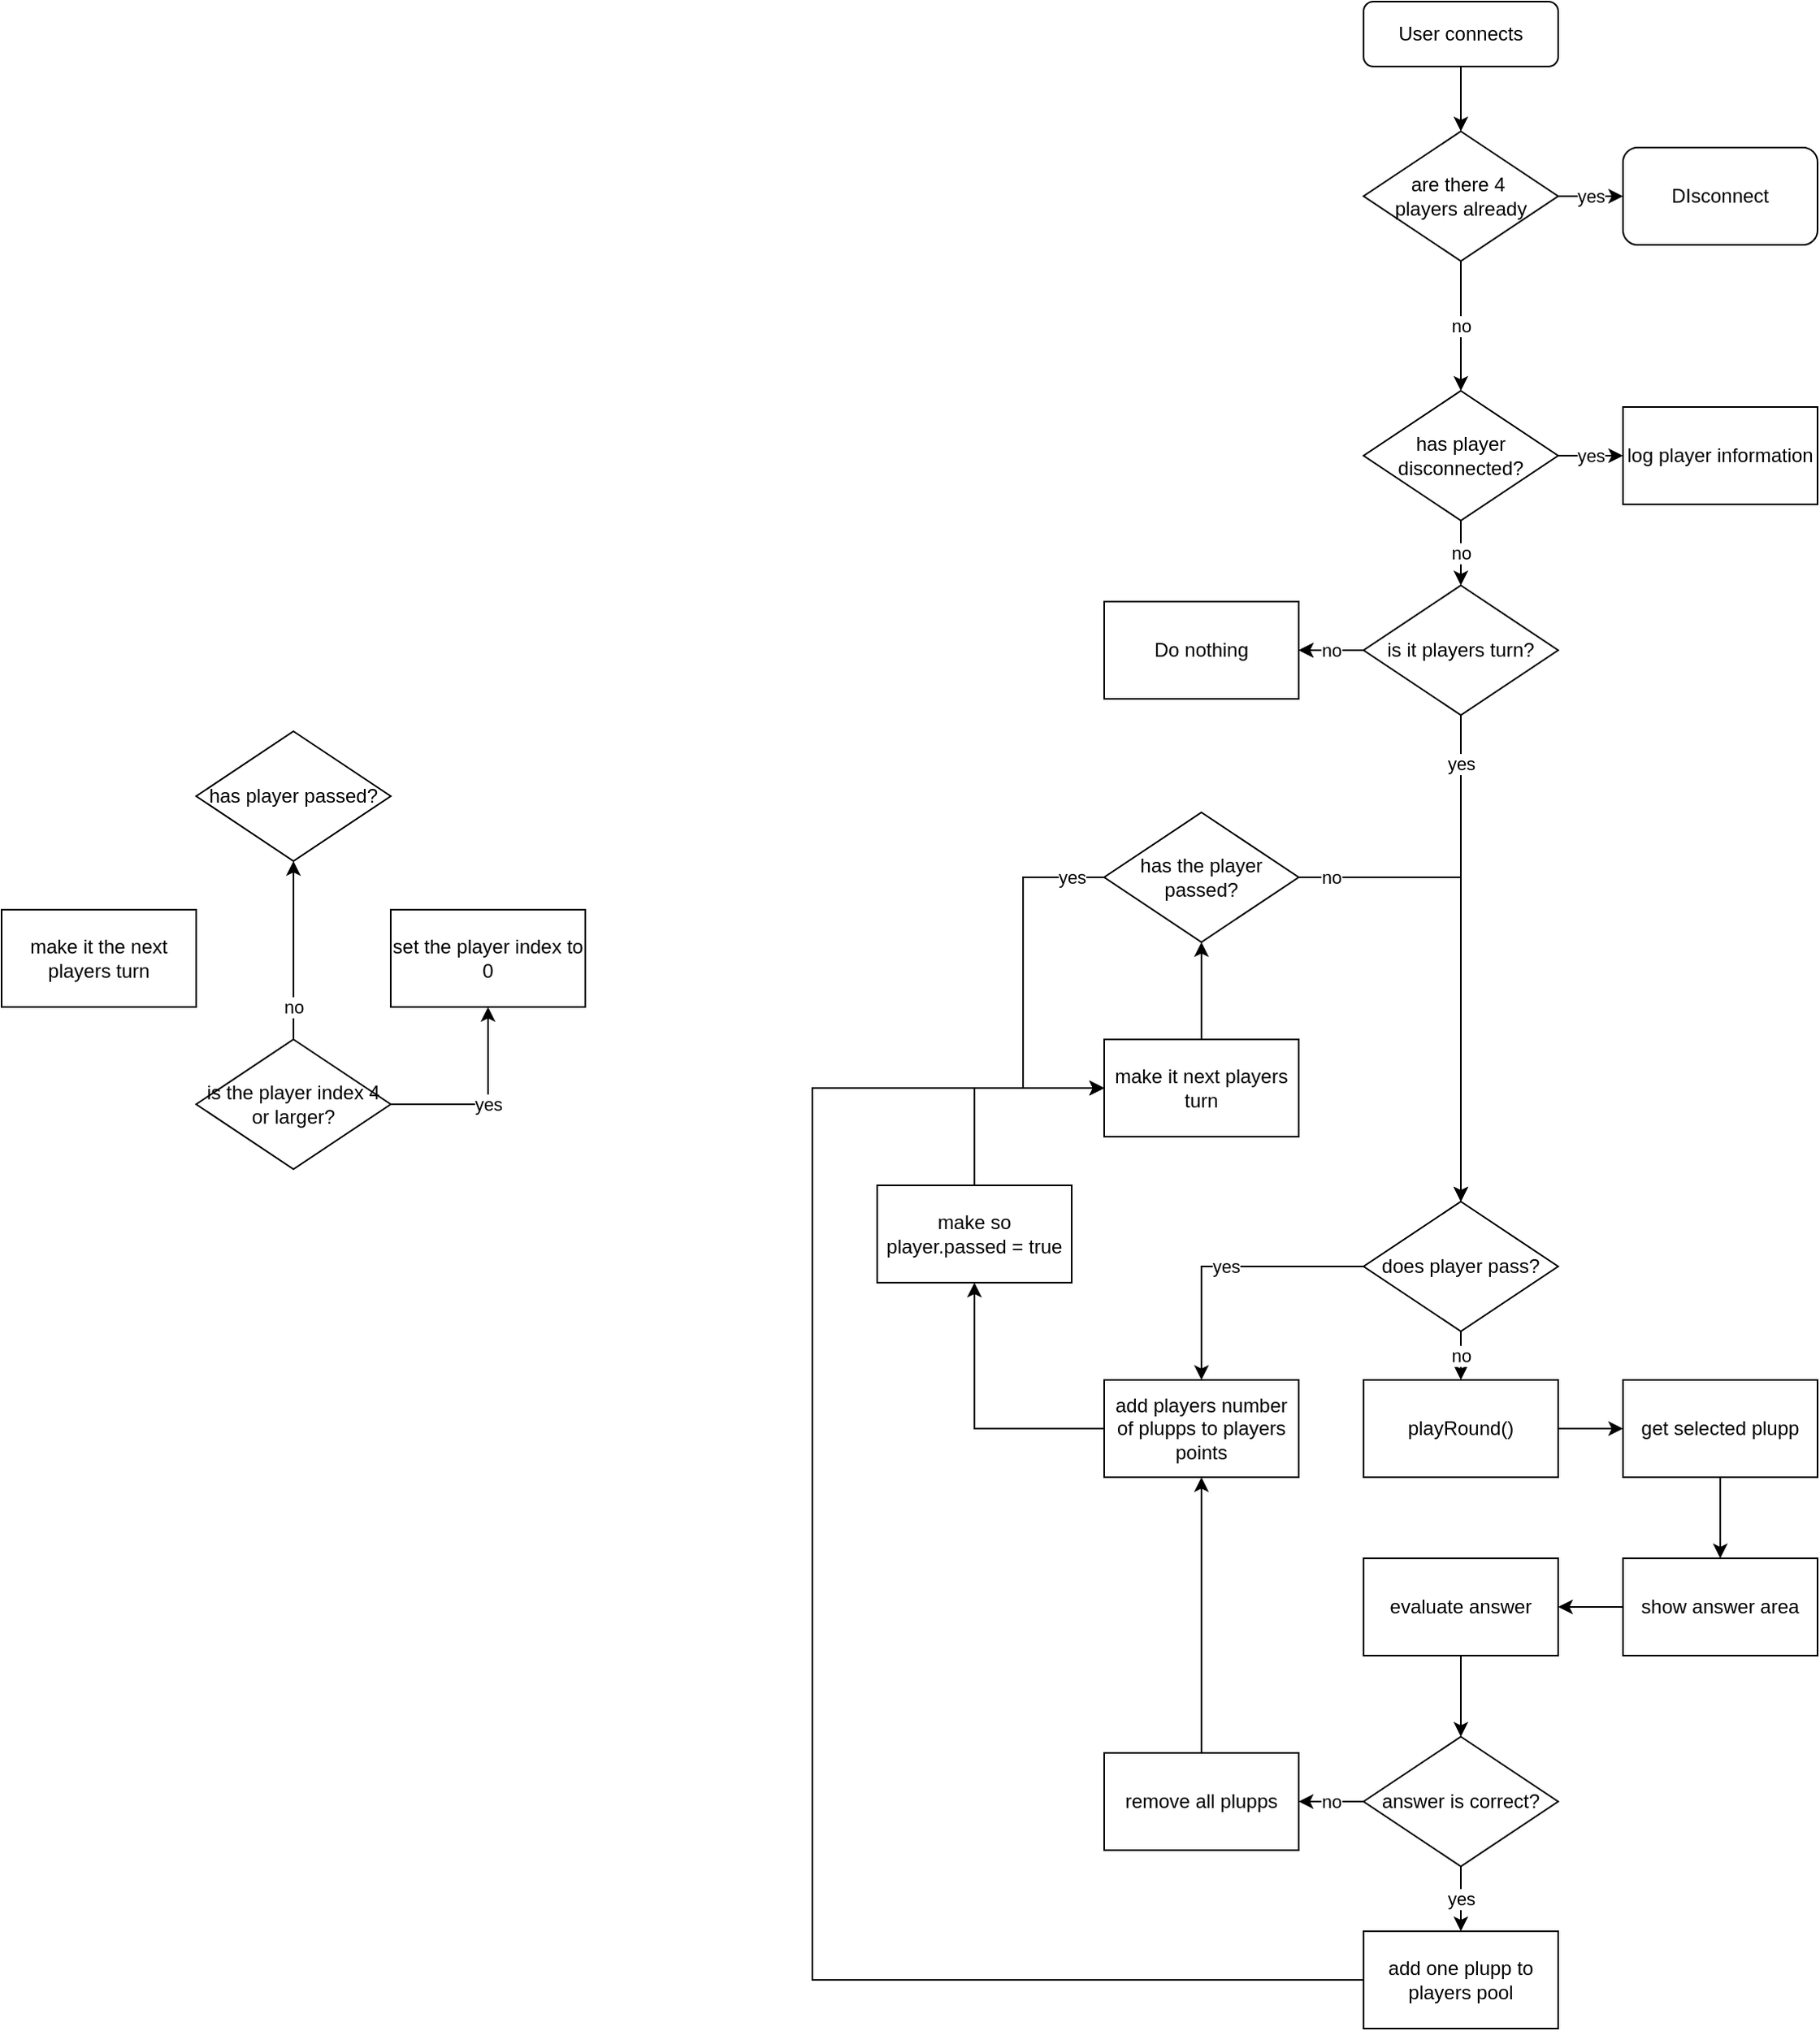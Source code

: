 <mxfile version="14.7.3" type="github">
  <diagram id="C5RBs43oDa-KdzZeNtuy" name="Page-1">
    <mxGraphModel dx="1642" dy="549" grid="1" gridSize="10" guides="1" tooltips="1" connect="1" arrows="1" fold="1" page="1" pageScale="1" pageWidth="827" pageHeight="1169" math="0" shadow="0">
      <root>
        <mxCell id="WIyWlLk6GJQsqaUBKTNV-0" />
        <mxCell id="WIyWlLk6GJQsqaUBKTNV-1" parent="WIyWlLk6GJQsqaUBKTNV-0" />
        <mxCell id="KkZ_NbrLw-nMhH_r0RWQ-1" style="edgeStyle=orthogonalEdgeStyle;rounded=0;orthogonalLoop=1;jettySize=auto;html=1;" parent="WIyWlLk6GJQsqaUBKTNV-1" source="WIyWlLk6GJQsqaUBKTNV-3" target="KkZ_NbrLw-nMhH_r0RWQ-0" edge="1">
          <mxGeometry relative="1" as="geometry" />
        </mxCell>
        <mxCell id="WIyWlLk6GJQsqaUBKTNV-3" value="User connects" style="rounded=1;whiteSpace=wrap;html=1;fontSize=12;glass=0;strokeWidth=1;shadow=0;" parent="WIyWlLk6GJQsqaUBKTNV-1" vertex="1">
          <mxGeometry x="160" y="80" width="120" height="40" as="geometry" />
        </mxCell>
        <mxCell id="KkZ_NbrLw-nMhH_r0RWQ-3" value="yes" style="edgeStyle=orthogonalEdgeStyle;rounded=0;orthogonalLoop=1;jettySize=auto;html=1;" parent="WIyWlLk6GJQsqaUBKTNV-1" source="KkZ_NbrLw-nMhH_r0RWQ-0" target="KkZ_NbrLw-nMhH_r0RWQ-2" edge="1">
          <mxGeometry relative="1" as="geometry" />
        </mxCell>
        <mxCell id="KkZ_NbrLw-nMhH_r0RWQ-8" value="no" style="edgeStyle=orthogonalEdgeStyle;rounded=0;orthogonalLoop=1;jettySize=auto;html=1;" parent="WIyWlLk6GJQsqaUBKTNV-1" source="KkZ_NbrLw-nMhH_r0RWQ-0" target="KkZ_NbrLw-nMhH_r0RWQ-4" edge="1">
          <mxGeometry relative="1" as="geometry" />
        </mxCell>
        <mxCell id="KkZ_NbrLw-nMhH_r0RWQ-0" value="are there 4&amp;nbsp;&lt;br&gt;players already" style="rhombus;whiteSpace=wrap;html=1;" parent="WIyWlLk6GJQsqaUBKTNV-1" vertex="1">
          <mxGeometry x="160" y="160" width="120" height="80" as="geometry" />
        </mxCell>
        <mxCell id="KkZ_NbrLw-nMhH_r0RWQ-2" value="DIsconnect" style="rounded=1;whiteSpace=wrap;html=1;" parent="WIyWlLk6GJQsqaUBKTNV-1" vertex="1">
          <mxGeometry x="320" y="170" width="120" height="60" as="geometry" />
        </mxCell>
        <mxCell id="KkZ_NbrLw-nMhH_r0RWQ-16" value="yes" style="edgeStyle=orthogonalEdgeStyle;rounded=0;orthogonalLoop=1;jettySize=auto;html=1;" parent="WIyWlLk6GJQsqaUBKTNV-1" source="KkZ_NbrLw-nMhH_r0RWQ-4" target="KkZ_NbrLw-nMhH_r0RWQ-5" edge="1">
          <mxGeometry relative="1" as="geometry" />
        </mxCell>
        <mxCell id="KkZ_NbrLw-nMhH_r0RWQ-17" value="no" style="edgeStyle=orthogonalEdgeStyle;rounded=0;orthogonalLoop=1;jettySize=auto;html=1;" parent="WIyWlLk6GJQsqaUBKTNV-1" source="KkZ_NbrLw-nMhH_r0RWQ-4" target="KkZ_NbrLw-nMhH_r0RWQ-9" edge="1">
          <mxGeometry relative="1" as="geometry" />
        </mxCell>
        <mxCell id="KkZ_NbrLw-nMhH_r0RWQ-4" value="has player disconnected?" style="rhombus;whiteSpace=wrap;html=1;" parent="WIyWlLk6GJQsqaUBKTNV-1" vertex="1">
          <mxGeometry x="160" y="320" width="120" height="80" as="geometry" />
        </mxCell>
        <mxCell id="KkZ_NbrLw-nMhH_r0RWQ-5" value="log player information" style="whiteSpace=wrap;html=1;" parent="WIyWlLk6GJQsqaUBKTNV-1" vertex="1">
          <mxGeometry x="320" y="330" width="120" height="60" as="geometry" />
        </mxCell>
        <mxCell id="KkZ_NbrLw-nMhH_r0RWQ-14" style="edgeStyle=orthogonalEdgeStyle;rounded=0;orthogonalLoop=1;jettySize=auto;html=1;" parent="WIyWlLk6GJQsqaUBKTNV-1" source="KkZ_NbrLw-nMhH_r0RWQ-9" target="KkZ_NbrLw-nMhH_r0RWQ-12" edge="1">
          <mxGeometry relative="1" as="geometry" />
        </mxCell>
        <mxCell id="KkZ_NbrLw-nMhH_r0RWQ-15" value="no" style="edgeStyle=orthogonalEdgeStyle;rounded=0;orthogonalLoop=1;jettySize=auto;html=1;" parent="WIyWlLk6GJQsqaUBKTNV-1" source="KkZ_NbrLw-nMhH_r0RWQ-9" target="KkZ_NbrLw-nMhH_r0RWQ-12" edge="1">
          <mxGeometry relative="1" as="geometry" />
        </mxCell>
        <mxCell id="I7_vdZbMyWwW1ImkkY6j-0" value="yes" style="edgeStyle=orthogonalEdgeStyle;rounded=0;orthogonalLoop=1;jettySize=auto;html=1;" parent="WIyWlLk6GJQsqaUBKTNV-1" source="KkZ_NbrLw-nMhH_r0RWQ-9" target="KkZ_NbrLw-nMhH_r0RWQ-42" edge="1">
          <mxGeometry x="-0.8" relative="1" as="geometry">
            <mxPoint x="220" y="610" as="targetPoint" />
            <mxPoint as="offset" />
          </mxGeometry>
        </mxCell>
        <mxCell id="KkZ_NbrLw-nMhH_r0RWQ-9" value="is it players turn?" style="rhombus;whiteSpace=wrap;html=1;" parent="WIyWlLk6GJQsqaUBKTNV-1" vertex="1">
          <mxGeometry x="160" y="440" width="120" height="80" as="geometry" />
        </mxCell>
        <mxCell id="KkZ_NbrLw-nMhH_r0RWQ-22" style="edgeStyle=orthogonalEdgeStyle;rounded=0;orthogonalLoop=1;jettySize=auto;html=1;" parent="WIyWlLk6GJQsqaUBKTNV-1" source="KkZ_NbrLw-nMhH_r0RWQ-10" target="KkZ_NbrLw-nMhH_r0RWQ-20" edge="1">
          <mxGeometry relative="1" as="geometry" />
        </mxCell>
        <mxCell id="KkZ_NbrLw-nMhH_r0RWQ-10" value="playRound()" style="whiteSpace=wrap;html=1;" parent="WIyWlLk6GJQsqaUBKTNV-1" vertex="1">
          <mxGeometry x="160" y="930" width="120" height="60" as="geometry" />
        </mxCell>
        <mxCell id="KkZ_NbrLw-nMhH_r0RWQ-12" value="Do nothing" style="whiteSpace=wrap;html=1;" parent="WIyWlLk6GJQsqaUBKTNV-1" vertex="1">
          <mxGeometry y="450" width="120" height="60" as="geometry" />
        </mxCell>
        <mxCell id="KkZ_NbrLw-nMhH_r0RWQ-24" style="edgeStyle=orthogonalEdgeStyle;rounded=0;orthogonalLoop=1;jettySize=auto;html=1;" parent="WIyWlLk6GJQsqaUBKTNV-1" source="KkZ_NbrLw-nMhH_r0RWQ-20" target="KkZ_NbrLw-nMhH_r0RWQ-21" edge="1">
          <mxGeometry relative="1" as="geometry" />
        </mxCell>
        <mxCell id="KkZ_NbrLw-nMhH_r0RWQ-20" value="get selected plupp" style="whiteSpace=wrap;html=1;" parent="WIyWlLk6GJQsqaUBKTNV-1" vertex="1">
          <mxGeometry x="320" y="930" width="120" height="60" as="geometry" />
        </mxCell>
        <mxCell id="KkZ_NbrLw-nMhH_r0RWQ-26" style="edgeStyle=orthogonalEdgeStyle;rounded=0;orthogonalLoop=1;jettySize=auto;html=1;" parent="WIyWlLk6GJQsqaUBKTNV-1" source="KkZ_NbrLw-nMhH_r0RWQ-21" target="KkZ_NbrLw-nMhH_r0RWQ-25" edge="1">
          <mxGeometry relative="1" as="geometry" />
        </mxCell>
        <mxCell id="KkZ_NbrLw-nMhH_r0RWQ-21" value="show answer area" style="whiteSpace=wrap;html=1;" parent="WIyWlLk6GJQsqaUBKTNV-1" vertex="1">
          <mxGeometry x="320" y="1040" width="120" height="60" as="geometry" />
        </mxCell>
        <mxCell id="KkZ_NbrLw-nMhH_r0RWQ-29" style="edgeStyle=orthogonalEdgeStyle;rounded=0;orthogonalLoop=1;jettySize=auto;html=1;" parent="WIyWlLk6GJQsqaUBKTNV-1" source="KkZ_NbrLw-nMhH_r0RWQ-25" target="KkZ_NbrLw-nMhH_r0RWQ-28" edge="1">
          <mxGeometry relative="1" as="geometry" />
        </mxCell>
        <mxCell id="KkZ_NbrLw-nMhH_r0RWQ-25" value="evaluate answer" style="whiteSpace=wrap;html=1;" parent="WIyWlLk6GJQsqaUBKTNV-1" vertex="1">
          <mxGeometry x="160" y="1040" width="120" height="60" as="geometry" />
        </mxCell>
        <mxCell id="KkZ_NbrLw-nMhH_r0RWQ-39" value="no" style="edgeStyle=orthogonalEdgeStyle;rounded=0;orthogonalLoop=1;jettySize=auto;html=1;" parent="WIyWlLk6GJQsqaUBKTNV-1" source="KkZ_NbrLw-nMhH_r0RWQ-28" target="KkZ_NbrLw-nMhH_r0RWQ-30" edge="1">
          <mxGeometry relative="1" as="geometry" />
        </mxCell>
        <mxCell id="KkZ_NbrLw-nMhH_r0RWQ-55" value="yes" style="edgeStyle=orthogonalEdgeStyle;rounded=0;orthogonalLoop=1;jettySize=auto;html=1;" parent="WIyWlLk6GJQsqaUBKTNV-1" source="KkZ_NbrLw-nMhH_r0RWQ-28" target="KkZ_NbrLw-nMhH_r0RWQ-40" edge="1">
          <mxGeometry relative="1" as="geometry" />
        </mxCell>
        <mxCell id="KkZ_NbrLw-nMhH_r0RWQ-28" value="answer is correct?" style="rhombus;whiteSpace=wrap;html=1;" parent="WIyWlLk6GJQsqaUBKTNV-1" vertex="1">
          <mxGeometry x="160" y="1150" width="120" height="80" as="geometry" />
        </mxCell>
        <mxCell id="KkZ_NbrLw-nMhH_r0RWQ-53" style="edgeStyle=orthogonalEdgeStyle;rounded=0;orthogonalLoop=1;jettySize=auto;html=1;" parent="WIyWlLk6GJQsqaUBKTNV-1" source="KkZ_NbrLw-nMhH_r0RWQ-30" target="KkZ_NbrLw-nMhH_r0RWQ-50" edge="1">
          <mxGeometry relative="1" as="geometry" />
        </mxCell>
        <mxCell id="KkZ_NbrLw-nMhH_r0RWQ-30" value="remove all plupps" style="whiteSpace=wrap;html=1;" parent="WIyWlLk6GJQsqaUBKTNV-1" vertex="1">
          <mxGeometry y="1160" width="120" height="60" as="geometry" />
        </mxCell>
        <mxCell id="I7_vdZbMyWwW1ImkkY6j-5" style="edgeStyle=orthogonalEdgeStyle;rounded=0;orthogonalLoop=1;jettySize=auto;html=1;" parent="WIyWlLk6GJQsqaUBKTNV-1" source="KkZ_NbrLw-nMhH_r0RWQ-35" target="I7_vdZbMyWwW1ImkkY6j-2" edge="1">
          <mxGeometry relative="1" as="geometry" />
        </mxCell>
        <mxCell id="KkZ_NbrLw-nMhH_r0RWQ-35" value="make it next players turn" style="whiteSpace=wrap;html=1;" parent="WIyWlLk6GJQsqaUBKTNV-1" vertex="1">
          <mxGeometry y="720" width="120" height="60" as="geometry" />
        </mxCell>
        <mxCell id="I7_vdZbMyWwW1ImkkY6j-1" style="edgeStyle=orthogonalEdgeStyle;rounded=0;orthogonalLoop=1;jettySize=auto;html=1;entryX=0;entryY=0.5;entryDx=0;entryDy=0;" parent="WIyWlLk6GJQsqaUBKTNV-1" source="KkZ_NbrLw-nMhH_r0RWQ-40" target="KkZ_NbrLw-nMhH_r0RWQ-35" edge="1">
          <mxGeometry relative="1" as="geometry">
            <Array as="points">
              <mxPoint x="-180" y="1300" />
              <mxPoint x="-180" y="750" />
            </Array>
          </mxGeometry>
        </mxCell>
        <mxCell id="KkZ_NbrLw-nMhH_r0RWQ-40" value="add one plupp to players pool" style="whiteSpace=wrap;html=1;" parent="WIyWlLk6GJQsqaUBKTNV-1" vertex="1">
          <mxGeometry x="160" y="1270" width="120" height="60" as="geometry" />
        </mxCell>
        <mxCell id="KkZ_NbrLw-nMhH_r0RWQ-48" value="no" style="edgeStyle=orthogonalEdgeStyle;rounded=0;orthogonalLoop=1;jettySize=auto;html=1;" parent="WIyWlLk6GJQsqaUBKTNV-1" source="KkZ_NbrLw-nMhH_r0RWQ-42" target="KkZ_NbrLw-nMhH_r0RWQ-10" edge="1">
          <mxGeometry relative="1" as="geometry" />
        </mxCell>
        <mxCell id="KkZ_NbrLw-nMhH_r0RWQ-57" value="yes" style="edgeStyle=orthogonalEdgeStyle;rounded=0;orthogonalLoop=1;jettySize=auto;html=1;" parent="WIyWlLk6GJQsqaUBKTNV-1" source="KkZ_NbrLw-nMhH_r0RWQ-42" target="KkZ_NbrLw-nMhH_r0RWQ-50" edge="1">
          <mxGeometry relative="1" as="geometry" />
        </mxCell>
        <mxCell id="KkZ_NbrLw-nMhH_r0RWQ-42" value="does player pass?" style="rhombus;whiteSpace=wrap;html=1;" parent="WIyWlLk6GJQsqaUBKTNV-1" vertex="1">
          <mxGeometry x="160" y="820" width="120" height="80" as="geometry" />
        </mxCell>
        <mxCell id="KkZ_NbrLw-nMhH_r0RWQ-49" style="edgeStyle=orthogonalEdgeStyle;rounded=0;orthogonalLoop=1;jettySize=auto;html=1;" parent="WIyWlLk6GJQsqaUBKTNV-1" source="KkZ_NbrLw-nMhH_r0RWQ-44" target="KkZ_NbrLw-nMhH_r0RWQ-35" edge="1">
          <mxGeometry relative="1" as="geometry">
            <Array as="points">
              <mxPoint x="-80" y="750" />
            </Array>
          </mxGeometry>
        </mxCell>
        <mxCell id="KkZ_NbrLw-nMhH_r0RWQ-44" value="make so player.passed = true" style="whiteSpace=wrap;html=1;" parent="WIyWlLk6GJQsqaUBKTNV-1" vertex="1">
          <mxGeometry x="-140" y="810" width="120" height="60" as="geometry" />
        </mxCell>
        <mxCell id="KkZ_NbrLw-nMhH_r0RWQ-51" style="edgeStyle=orthogonalEdgeStyle;rounded=0;orthogonalLoop=1;jettySize=auto;html=1;" parent="WIyWlLk6GJQsqaUBKTNV-1" source="KkZ_NbrLw-nMhH_r0RWQ-50" target="KkZ_NbrLw-nMhH_r0RWQ-44" edge="1">
          <mxGeometry relative="1" as="geometry" />
        </mxCell>
        <mxCell id="KkZ_NbrLw-nMhH_r0RWQ-50" value="add players number of plupps to players points" style="whiteSpace=wrap;html=1;" parent="WIyWlLk6GJQsqaUBKTNV-1" vertex="1">
          <mxGeometry y="930" width="120" height="60" as="geometry" />
        </mxCell>
        <mxCell id="I7_vdZbMyWwW1ImkkY6j-3" value="yes" style="edgeStyle=orthogonalEdgeStyle;rounded=0;orthogonalLoop=1;jettySize=auto;html=1;" parent="WIyWlLk6GJQsqaUBKTNV-1" source="I7_vdZbMyWwW1ImkkY6j-2" target="KkZ_NbrLw-nMhH_r0RWQ-35" edge="1">
          <mxGeometry x="-0.826" relative="1" as="geometry">
            <Array as="points">
              <mxPoint x="-50" y="620" />
              <mxPoint x="-50" y="750" />
            </Array>
            <mxPoint as="offset" />
          </mxGeometry>
        </mxCell>
        <mxCell id="I7_vdZbMyWwW1ImkkY6j-4" value="no" style="edgeStyle=orthogonalEdgeStyle;rounded=0;orthogonalLoop=1;jettySize=auto;html=1;" parent="WIyWlLk6GJQsqaUBKTNV-1" source="I7_vdZbMyWwW1ImkkY6j-2" target="KkZ_NbrLw-nMhH_r0RWQ-42" edge="1">
          <mxGeometry x="-0.867" relative="1" as="geometry">
            <mxPoint as="offset" />
          </mxGeometry>
        </mxCell>
        <mxCell id="I7_vdZbMyWwW1ImkkY6j-2" value="&lt;div&gt;has the player &lt;br&gt;&lt;/div&gt;&lt;div&gt;passed?&lt;br&gt;&lt;/div&gt;" style="rhombus;whiteSpace=wrap;html=1;" parent="WIyWlLk6GJQsqaUBKTNV-1" vertex="1">
          <mxGeometry y="580" width="120" height="80" as="geometry" />
        </mxCell>
        <mxCell id="0eRnfrw0cxP9yQeRJgG6-4" value="&lt;div&gt;yes&lt;/div&gt;" style="edgeStyle=orthogonalEdgeStyle;rounded=0;orthogonalLoop=1;jettySize=auto;html=1;" edge="1" parent="WIyWlLk6GJQsqaUBKTNV-1" source="0eRnfrw0cxP9yQeRJgG6-1" target="0eRnfrw0cxP9yQeRJgG6-3">
          <mxGeometry relative="1" as="geometry">
            <Array as="points">
              <mxPoint x="-380" y="760" />
            </Array>
          </mxGeometry>
        </mxCell>
        <mxCell id="0eRnfrw0cxP9yQeRJgG6-7" value="no" style="edgeStyle=orthogonalEdgeStyle;rounded=0;orthogonalLoop=1;jettySize=auto;html=1;" edge="1" parent="WIyWlLk6GJQsqaUBKTNV-1" source="0eRnfrw0cxP9yQeRJgG6-1" target="0eRnfrw0cxP9yQeRJgG6-5">
          <mxGeometry x="-0.636" relative="1" as="geometry">
            <mxPoint as="offset" />
          </mxGeometry>
        </mxCell>
        <mxCell id="0eRnfrw0cxP9yQeRJgG6-1" value="is the  player index 4 or larger?" style="rhombus;whiteSpace=wrap;html=1;" vertex="1" parent="WIyWlLk6GJQsqaUBKTNV-1">
          <mxGeometry x="-560" y="720" width="120" height="80" as="geometry" />
        </mxCell>
        <mxCell id="0eRnfrw0cxP9yQeRJgG6-3" value="set the player index to 0" style="whiteSpace=wrap;html=1;" vertex="1" parent="WIyWlLk6GJQsqaUBKTNV-1">
          <mxGeometry x="-440" y="640" width="120" height="60" as="geometry" />
        </mxCell>
        <mxCell id="0eRnfrw0cxP9yQeRJgG6-5" value="has player passed?" style="rhombus;whiteSpace=wrap;html=1;" vertex="1" parent="WIyWlLk6GJQsqaUBKTNV-1">
          <mxGeometry x="-560" y="530" width="120" height="80" as="geometry" />
        </mxCell>
        <mxCell id="0eRnfrw0cxP9yQeRJgG6-6" value="make it the next players turn" style="whiteSpace=wrap;html=1;" vertex="1" parent="WIyWlLk6GJQsqaUBKTNV-1">
          <mxGeometry x="-680" y="640" width="120" height="60" as="geometry" />
        </mxCell>
      </root>
    </mxGraphModel>
  </diagram>
</mxfile>
